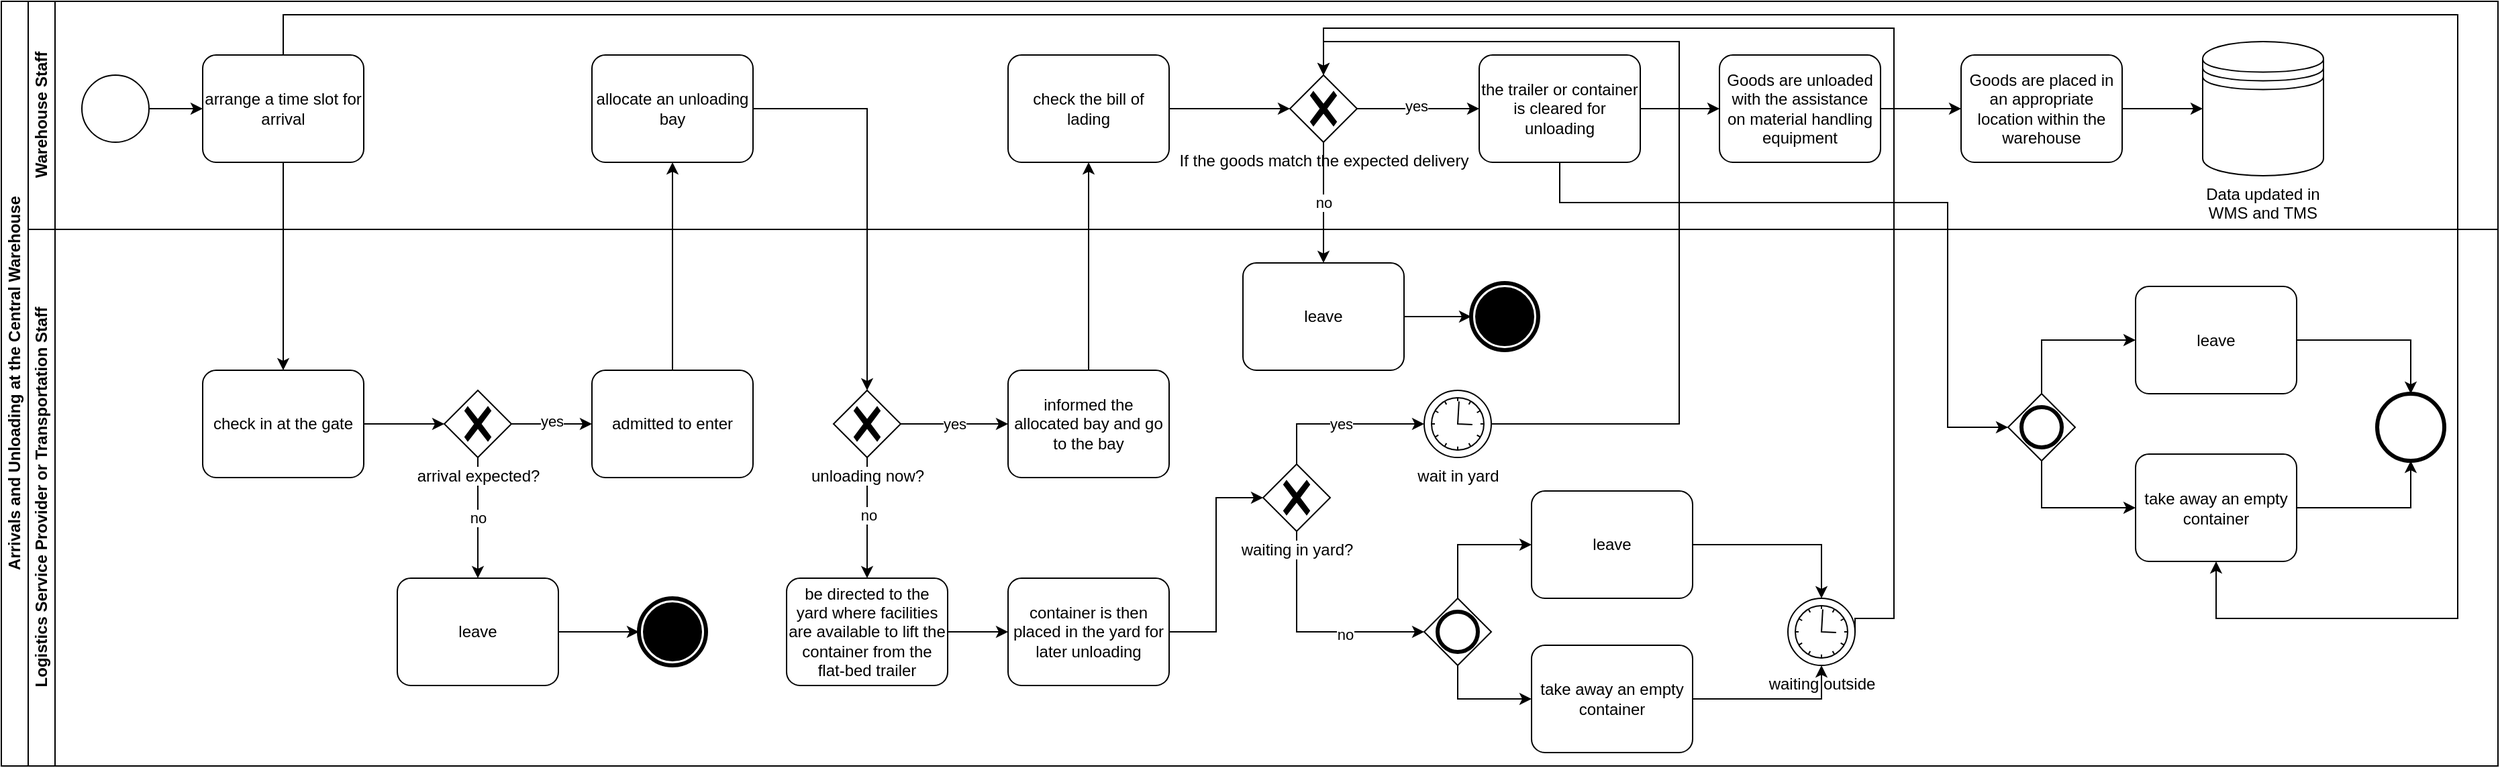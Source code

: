 <mxfile version="20.7.4" type="github">
  <diagram id="prtHgNgQTEPvFCAcTncT" name="Page-1">
    <mxGraphModel dx="1397" dy="910" grid="1" gridSize="10" guides="1" tooltips="1" connect="1" arrows="1" fold="1" page="1" pageScale="1" pageWidth="827" pageHeight="1169" math="0" shadow="0">
      <root>
        <mxCell id="0" />
        <mxCell id="1" parent="0" />
        <mxCell id="dNxyNK7c78bLwvsdeMH5-19" value="Arrivals and Unloading at the Central Warehouse" style="swimlane;html=1;childLayout=stackLayout;resizeParent=1;resizeParentMax=0;horizontal=0;startSize=20;horizontalStack=0;" parent="1" vertex="1">
          <mxGeometry x="20" y="10" width="1860" height="570" as="geometry" />
        </mxCell>
        <mxCell id="dNxyNK7c78bLwvsdeMH5-20" value="Warehouse Staff" style="swimlane;html=1;startSize=20;horizontal=0;" parent="dNxyNK7c78bLwvsdeMH5-19" vertex="1">
          <mxGeometry x="20" width="1840" height="170" as="geometry" />
        </mxCell>
        <mxCell id="jybm4fPGBQml7Ri3tgQ--3" style="edgeStyle=orthogonalEdgeStyle;rounded=0;orthogonalLoop=1;jettySize=auto;html=1;" edge="1" parent="dNxyNK7c78bLwvsdeMH5-20" source="jybm4fPGBQml7Ri3tgQ--1" target="jybm4fPGBQml7Ri3tgQ--2">
          <mxGeometry relative="1" as="geometry" />
        </mxCell>
        <mxCell id="jybm4fPGBQml7Ri3tgQ--1" value="" style="points=[[0.145,0.145,0],[0.5,0,0],[0.855,0.145,0],[1,0.5,0],[0.855,0.855,0],[0.5,1,0],[0.145,0.855,0],[0,0.5,0]];shape=mxgraph.bpmn.event;html=1;verticalLabelPosition=bottom;labelBackgroundColor=#ffffff;verticalAlign=top;align=center;perimeter=ellipsePerimeter;outlineConnect=0;aspect=fixed;outline=standard;symbol=general;" vertex="1" parent="dNxyNK7c78bLwvsdeMH5-20">
          <mxGeometry x="40" y="55" width="50" height="50" as="geometry" />
        </mxCell>
        <mxCell id="jybm4fPGBQml7Ri3tgQ--2" value="arrange a time slot for arrival" style="points=[[0.25,0,0],[0.5,0,0],[0.75,0,0],[1,0.25,0],[1,0.5,0],[1,0.75,0],[0.75,1,0],[0.5,1,0],[0.25,1,0],[0,0.75,0],[0,0.5,0],[0,0.25,0]];shape=mxgraph.bpmn.task;whiteSpace=wrap;rectStyle=rounded;size=10;html=1;taskMarker=abstract;" vertex="1" parent="dNxyNK7c78bLwvsdeMH5-20">
          <mxGeometry x="130" y="40" width="120" height="80" as="geometry" />
        </mxCell>
        <mxCell id="jybm4fPGBQml7Ri3tgQ--14" value="allocate an unloading bay" style="points=[[0.25,0,0],[0.5,0,0],[0.75,0,0],[1,0.25,0],[1,0.5,0],[1,0.75,0],[0.75,1,0],[0.5,1,0],[0.25,1,0],[0,0.75,0],[0,0.5,0],[0,0.25,0]];shape=mxgraph.bpmn.task;whiteSpace=wrap;rectStyle=rounded;size=10;html=1;taskMarker=abstract;" vertex="1" parent="dNxyNK7c78bLwvsdeMH5-20">
          <mxGeometry x="420" y="40" width="120" height="80" as="geometry" />
        </mxCell>
        <mxCell id="jybm4fPGBQml7Ri3tgQ--28" value="check the bill of lading" style="points=[[0.25,0,0],[0.5,0,0],[0.75,0,0],[1,0.25,0],[1,0.5,0],[1,0.75,0],[0.75,1,0],[0.5,1,0],[0.25,1,0],[0,0.75,0],[0,0.5,0],[0,0.25,0]];shape=mxgraph.bpmn.task;whiteSpace=wrap;rectStyle=rounded;size=10;html=1;taskMarker=abstract;" vertex="1" parent="dNxyNK7c78bLwvsdeMH5-20">
          <mxGeometry x="730" y="40" width="120" height="80" as="geometry" />
        </mxCell>
        <mxCell id="jybm4fPGBQml7Ri3tgQ--38" style="edgeStyle=orthogonalEdgeStyle;rounded=0;orthogonalLoop=1;jettySize=auto;html=1;" edge="1" parent="dNxyNK7c78bLwvsdeMH5-20" source="jybm4fPGBQml7Ri3tgQ--30" target="jybm4fPGBQml7Ri3tgQ--37">
          <mxGeometry relative="1" as="geometry" />
        </mxCell>
        <mxCell id="jybm4fPGBQml7Ri3tgQ--50" value="yes" style="edgeLabel;html=1;align=center;verticalAlign=middle;resizable=0;points=[];" vertex="1" connectable="0" parent="jybm4fPGBQml7Ri3tgQ--38">
          <mxGeometry x="-0.033" y="2" relative="1" as="geometry">
            <mxPoint as="offset" />
          </mxGeometry>
        </mxCell>
        <mxCell id="jybm4fPGBQml7Ri3tgQ--30" value="If the goods match the expected delivery" style="points=[[0.25,0.25,0],[0.5,0,0],[0.75,0.25,0],[1,0.5,0],[0.75,0.75,0],[0.5,1,0],[0.25,0.75,0],[0,0.5,0]];shape=mxgraph.bpmn.gateway2;html=1;verticalLabelPosition=bottom;labelBackgroundColor=#ffffff;verticalAlign=top;align=center;perimeter=rhombusPerimeter;outlineConnect=0;outline=none;symbol=none;gwType=exclusive;" vertex="1" parent="dNxyNK7c78bLwvsdeMH5-20">
          <mxGeometry x="940" y="55" width="50" height="50" as="geometry" />
        </mxCell>
        <mxCell id="jybm4fPGBQml7Ri3tgQ--31" style="edgeStyle=orthogonalEdgeStyle;rounded=0;orthogonalLoop=1;jettySize=auto;html=1;" edge="1" parent="dNxyNK7c78bLwvsdeMH5-20" source="jybm4fPGBQml7Ri3tgQ--28" target="jybm4fPGBQml7Ri3tgQ--30">
          <mxGeometry relative="1" as="geometry" />
        </mxCell>
        <mxCell id="jybm4fPGBQml7Ri3tgQ--40" style="edgeStyle=orthogonalEdgeStyle;rounded=0;orthogonalLoop=1;jettySize=auto;html=1;" edge="1" parent="dNxyNK7c78bLwvsdeMH5-20" source="jybm4fPGBQml7Ri3tgQ--37" target="jybm4fPGBQml7Ri3tgQ--39">
          <mxGeometry relative="1" as="geometry" />
        </mxCell>
        <mxCell id="jybm4fPGBQml7Ri3tgQ--37" value="the trailer or container is cleared for unloading" style="points=[[0.25,0,0],[0.5,0,0],[0.75,0,0],[1,0.25,0],[1,0.5,0],[1,0.75,0],[0.75,1,0],[0.5,1,0],[0.25,1,0],[0,0.75,0],[0,0.5,0],[0,0.25,0]];shape=mxgraph.bpmn.task;whiteSpace=wrap;rectStyle=rounded;size=10;html=1;taskMarker=abstract;" vertex="1" parent="dNxyNK7c78bLwvsdeMH5-20">
          <mxGeometry x="1081" y="40" width="120" height="80" as="geometry" />
        </mxCell>
        <mxCell id="jybm4fPGBQml7Ri3tgQ--39" value="Goods are unloaded with the assistance on material handling equipment" style="points=[[0.25,0,0],[0.5,0,0],[0.75,0,0],[1,0.25,0],[1,0.5,0],[1,0.75,0],[0.75,1,0],[0.5,1,0],[0.25,1,0],[0,0.75,0],[0,0.5,0],[0,0.25,0]];shape=mxgraph.bpmn.task;whiteSpace=wrap;rectStyle=rounded;size=10;html=1;taskMarker=abstract;" vertex="1" parent="dNxyNK7c78bLwvsdeMH5-20">
          <mxGeometry x="1260" y="40" width="120" height="80" as="geometry" />
        </mxCell>
        <mxCell id="jybm4fPGBQml7Ri3tgQ--86" style="edgeStyle=orthogonalEdgeStyle;rounded=0;orthogonalLoop=1;jettySize=auto;html=1;" edge="1" parent="dNxyNK7c78bLwvsdeMH5-20" source="jybm4fPGBQml7Ri3tgQ--41" target="jybm4fPGBQml7Ri3tgQ--85">
          <mxGeometry relative="1" as="geometry" />
        </mxCell>
        <mxCell id="jybm4fPGBQml7Ri3tgQ--41" value="Goods are&amp;nbsp;placed in an appropriate location within the warehouse" style="points=[[0.25,0,0],[0.5,0,0],[0.75,0,0],[1,0.25,0],[1,0.5,0],[1,0.75,0],[0.75,1,0],[0.5,1,0],[0.25,1,0],[0,0.75,0],[0,0.5,0],[0,0.25,0]];shape=mxgraph.bpmn.task;whiteSpace=wrap;rectStyle=rounded;size=10;html=1;taskMarker=abstract;" vertex="1" parent="dNxyNK7c78bLwvsdeMH5-20">
          <mxGeometry x="1440" y="40" width="120" height="80" as="geometry" />
        </mxCell>
        <mxCell id="jybm4fPGBQml7Ri3tgQ--42" style="edgeStyle=orthogonalEdgeStyle;rounded=0;orthogonalLoop=1;jettySize=auto;html=1;" edge="1" parent="dNxyNK7c78bLwvsdeMH5-20" source="jybm4fPGBQml7Ri3tgQ--39" target="jybm4fPGBQml7Ri3tgQ--41">
          <mxGeometry relative="1" as="geometry" />
        </mxCell>
        <mxCell id="jybm4fPGBQml7Ri3tgQ--85" value="Data updated in WMS and TMS" style="shape=datastore;whiteSpace=wrap;html=1;labelPosition=center;verticalLabelPosition=bottom;align=center;verticalAlign=top;" vertex="1" parent="dNxyNK7c78bLwvsdeMH5-20">
          <mxGeometry x="1620" y="30" width="90" height="100" as="geometry" />
        </mxCell>
        <mxCell id="jybm4fPGBQml7Ri3tgQ--7" style="edgeStyle=orthogonalEdgeStyle;rounded=0;orthogonalLoop=1;jettySize=auto;html=1;" edge="1" parent="dNxyNK7c78bLwvsdeMH5-19" source="jybm4fPGBQml7Ri3tgQ--2" target="jybm4fPGBQml7Ri3tgQ--6">
          <mxGeometry relative="1" as="geometry" />
        </mxCell>
        <mxCell id="jybm4fPGBQml7Ri3tgQ--15" style="edgeStyle=orthogonalEdgeStyle;rounded=0;orthogonalLoop=1;jettySize=auto;html=1;" edge="1" parent="dNxyNK7c78bLwvsdeMH5-19" source="jybm4fPGBQml7Ri3tgQ--11" target="jybm4fPGBQml7Ri3tgQ--14">
          <mxGeometry relative="1" as="geometry" />
        </mxCell>
        <mxCell id="jybm4fPGBQml7Ri3tgQ--17" style="edgeStyle=orthogonalEdgeStyle;rounded=0;orthogonalLoop=1;jettySize=auto;html=1;entryX=0.5;entryY=0;entryDx=0;entryDy=0;entryPerimeter=0;" edge="1" parent="dNxyNK7c78bLwvsdeMH5-19" source="jybm4fPGBQml7Ri3tgQ--14" target="jybm4fPGBQml7Ri3tgQ--21">
          <mxGeometry relative="1" as="geometry" />
        </mxCell>
        <mxCell id="jybm4fPGBQml7Ri3tgQ--29" style="edgeStyle=orthogonalEdgeStyle;rounded=0;orthogonalLoop=1;jettySize=auto;html=1;" edge="1" parent="dNxyNK7c78bLwvsdeMH5-19" source="jybm4fPGBQml7Ri3tgQ--16" target="jybm4fPGBQml7Ri3tgQ--28">
          <mxGeometry relative="1" as="geometry" />
        </mxCell>
        <mxCell id="jybm4fPGBQml7Ri3tgQ--52" value="no" style="edgeStyle=orthogonalEdgeStyle;rounded=0;orthogonalLoop=1;jettySize=auto;html=1;entryX=0.5;entryY=0;entryDx=0;entryDy=0;entryPerimeter=0;" edge="1" parent="dNxyNK7c78bLwvsdeMH5-19" source="jybm4fPGBQml7Ri3tgQ--30" target="jybm4fPGBQml7Ri3tgQ--51">
          <mxGeometry relative="1" as="geometry" />
        </mxCell>
        <mxCell id="jybm4fPGBQml7Ri3tgQ--73" style="edgeStyle=orthogonalEdgeStyle;rounded=0;orthogonalLoop=1;jettySize=auto;html=1;entryX=0.5;entryY=0;entryDx=0;entryDy=0;entryPerimeter=0;exitX=1;exitY=0.5;exitDx=0;exitDy=0;exitPerimeter=0;" edge="1" parent="dNxyNK7c78bLwvsdeMH5-19" source="jybm4fPGBQml7Ri3tgQ--62" target="jybm4fPGBQml7Ri3tgQ--30">
          <mxGeometry relative="1" as="geometry">
            <Array as="points">
              <mxPoint x="1250" y="315" />
              <mxPoint x="1250" y="30" />
              <mxPoint x="985" y="30" />
            </Array>
          </mxGeometry>
        </mxCell>
        <mxCell id="jybm4fPGBQml7Ri3tgQ--74" style="edgeStyle=orthogonalEdgeStyle;rounded=0;orthogonalLoop=1;jettySize=auto;html=1;entryX=0.5;entryY=0;entryDx=0;entryDy=0;entryPerimeter=0;exitX=1;exitY=0.5;exitDx=0;exitDy=0;exitPerimeter=0;" edge="1" parent="dNxyNK7c78bLwvsdeMH5-19" source="jybm4fPGBQml7Ri3tgQ--65" target="jybm4fPGBQml7Ri3tgQ--30">
          <mxGeometry relative="1" as="geometry">
            <mxPoint x="1160" y="10" as="targetPoint" />
            <Array as="points">
              <mxPoint x="1410" y="460" />
              <mxPoint x="1410" y="20" />
              <mxPoint x="985" y="20" />
            </Array>
          </mxGeometry>
        </mxCell>
        <mxCell id="jybm4fPGBQml7Ri3tgQ--76" style="edgeStyle=orthogonalEdgeStyle;rounded=0;orthogonalLoop=1;jettySize=auto;html=1;entryX=0;entryY=0.5;entryDx=0;entryDy=0;entryPerimeter=0;exitX=0.5;exitY=1;exitDx=0;exitDy=0;exitPerimeter=0;" edge="1" parent="dNxyNK7c78bLwvsdeMH5-19" source="jybm4fPGBQml7Ri3tgQ--37" target="jybm4fPGBQml7Ri3tgQ--75">
          <mxGeometry relative="1" as="geometry">
            <Array as="points">
              <mxPoint x="1161" y="150" />
              <mxPoint x="1450" y="150" />
              <mxPoint x="1450" y="318" />
            </Array>
          </mxGeometry>
        </mxCell>
        <mxCell id="jybm4fPGBQml7Ri3tgQ--84" style="edgeStyle=orthogonalEdgeStyle;rounded=0;orthogonalLoop=1;jettySize=auto;html=1;" edge="1" parent="dNxyNK7c78bLwvsdeMH5-19" source="jybm4fPGBQml7Ri3tgQ--2" target="jybm4fPGBQml7Ri3tgQ--78">
          <mxGeometry relative="1" as="geometry">
            <Array as="points">
              <mxPoint x="210" y="10" />
              <mxPoint x="1830" y="10" />
              <mxPoint x="1830" y="460" />
              <mxPoint x="1650" y="460" />
            </Array>
          </mxGeometry>
        </mxCell>
        <mxCell id="dNxyNK7c78bLwvsdeMH5-21" value="Logistics Service Provider or&amp;nbsp;Transportation Staff" style="swimlane;html=1;startSize=20;horizontal=0;" parent="dNxyNK7c78bLwvsdeMH5-19" vertex="1">
          <mxGeometry x="20" y="170" width="1840" height="400" as="geometry" />
        </mxCell>
        <mxCell id="jybm4fPGBQml7Ri3tgQ--10" style="edgeStyle=orthogonalEdgeStyle;rounded=0;orthogonalLoop=1;jettySize=auto;html=1;" edge="1" parent="dNxyNK7c78bLwvsdeMH5-21" source="jybm4fPGBQml7Ri3tgQ--6" target="jybm4fPGBQml7Ri3tgQ--9">
          <mxGeometry relative="1" as="geometry" />
        </mxCell>
        <mxCell id="jybm4fPGBQml7Ri3tgQ--6" value="check in at the gate" style="points=[[0.25,0,0],[0.5,0,0],[0.75,0,0],[1,0.25,0],[1,0.5,0],[1,0.75,0],[0.75,1,0],[0.5,1,0],[0.25,1,0],[0,0.75,0],[0,0.5,0],[0,0.25,0]];shape=mxgraph.bpmn.task;whiteSpace=wrap;rectStyle=rounded;size=10;html=1;taskMarker=abstract;" vertex="1" parent="dNxyNK7c78bLwvsdeMH5-21">
          <mxGeometry x="130" y="105" width="120" height="80" as="geometry" />
        </mxCell>
        <mxCell id="jybm4fPGBQml7Ri3tgQ--13" style="edgeStyle=orthogonalEdgeStyle;rounded=0;orthogonalLoop=1;jettySize=auto;html=1;" edge="1" parent="dNxyNK7c78bLwvsdeMH5-21" source="jybm4fPGBQml7Ri3tgQ--9" target="jybm4fPGBQml7Ri3tgQ--11">
          <mxGeometry relative="1" as="geometry" />
        </mxCell>
        <mxCell id="jybm4fPGBQml7Ri3tgQ--18" value="yes" style="edgeLabel;html=1;align=center;verticalAlign=middle;resizable=0;points=[];" vertex="1" connectable="0" parent="jybm4fPGBQml7Ri3tgQ--13">
          <mxGeometry y="3" relative="1" as="geometry">
            <mxPoint y="1" as="offset" />
          </mxGeometry>
        </mxCell>
        <mxCell id="jybm4fPGBQml7Ri3tgQ--20" value="no" style="edgeStyle=orthogonalEdgeStyle;rounded=0;orthogonalLoop=1;jettySize=auto;html=1;entryX=0.5;entryY=0;entryDx=0;entryDy=0;entryPerimeter=0;" edge="1" parent="dNxyNK7c78bLwvsdeMH5-21" source="jybm4fPGBQml7Ri3tgQ--9" target="jybm4fPGBQml7Ri3tgQ--34">
          <mxGeometry relative="1" as="geometry">
            <mxPoint x="350" y="240" as="targetPoint" />
          </mxGeometry>
        </mxCell>
        <mxCell id="jybm4fPGBQml7Ri3tgQ--9" value="arrival&amp;nbsp;expected?" style="points=[[0.25,0.25,0],[0.5,0,0],[0.75,0.25,0],[1,0.5,0],[0.75,0.75,0],[0.5,1,0],[0.25,0.75,0],[0,0.5,0]];shape=mxgraph.bpmn.gateway2;html=1;verticalLabelPosition=bottom;labelBackgroundColor=#ffffff;verticalAlign=top;align=center;perimeter=rhombusPerimeter;outlineConnect=0;outline=none;symbol=none;gwType=exclusive;" vertex="1" parent="dNxyNK7c78bLwvsdeMH5-21">
          <mxGeometry x="310" y="120" width="50" height="50" as="geometry" />
        </mxCell>
        <mxCell id="jybm4fPGBQml7Ri3tgQ--11" value="admitted to enter" style="points=[[0.25,0,0],[0.5,0,0],[0.75,0,0],[1,0.25,0],[1,0.5,0],[1,0.75,0],[0.75,1,0],[0.5,1,0],[0.25,1,0],[0,0.75,0],[0,0.5,0],[0,0.25,0]];shape=mxgraph.bpmn.task;whiteSpace=wrap;rectStyle=rounded;size=10;html=1;taskMarker=abstract;" vertex="1" parent="dNxyNK7c78bLwvsdeMH5-21">
          <mxGeometry x="420" y="105" width="120" height="80" as="geometry" />
        </mxCell>
        <mxCell id="jybm4fPGBQml7Ri3tgQ--24" style="edgeStyle=orthogonalEdgeStyle;rounded=0;orthogonalLoop=1;jettySize=auto;html=1;" edge="1" parent="dNxyNK7c78bLwvsdeMH5-21" source="jybm4fPGBQml7Ri3tgQ--21" target="jybm4fPGBQml7Ri3tgQ--23">
          <mxGeometry relative="1" as="geometry" />
        </mxCell>
        <mxCell id="jybm4fPGBQml7Ri3tgQ--25" value="no" style="edgeLabel;html=1;align=center;verticalAlign=middle;resizable=0;points=[];" vertex="1" connectable="0" parent="jybm4fPGBQml7Ri3tgQ--24">
          <mxGeometry x="-0.078" y="1" relative="1" as="geometry">
            <mxPoint y="1" as="offset" />
          </mxGeometry>
        </mxCell>
        <mxCell id="jybm4fPGBQml7Ri3tgQ--21" value="unloading now?" style="points=[[0.25,0.25,0],[0.5,0,0],[0.75,0.25,0],[1,0.5,0],[0.75,0.75,0],[0.5,1,0],[0.25,0.75,0],[0,0.5,0]];shape=mxgraph.bpmn.gateway2;html=1;verticalLabelPosition=bottom;labelBackgroundColor=#ffffff;verticalAlign=top;align=center;perimeter=rhombusPerimeter;outlineConnect=0;outline=none;symbol=none;gwType=exclusive;" vertex="1" parent="dNxyNK7c78bLwvsdeMH5-21">
          <mxGeometry x="600" y="120" width="50" height="50" as="geometry" />
        </mxCell>
        <mxCell id="jybm4fPGBQml7Ri3tgQ--27" style="edgeStyle=orthogonalEdgeStyle;rounded=0;orthogonalLoop=1;jettySize=auto;html=1;" edge="1" parent="dNxyNK7c78bLwvsdeMH5-21" source="jybm4fPGBQml7Ri3tgQ--23" target="jybm4fPGBQml7Ri3tgQ--26">
          <mxGeometry relative="1" as="geometry" />
        </mxCell>
        <mxCell id="jybm4fPGBQml7Ri3tgQ--23" value="be&amp;nbsp;directed to the yard where facilities are available to lift the container from the flat-bed trailer" style="points=[[0.25,0,0],[0.5,0,0],[0.75,0,0],[1,0.25,0],[1,0.5,0],[1,0.75,0],[0.75,1,0],[0.5,1,0],[0.25,1,0],[0,0.75,0],[0,0.5,0],[0,0.25,0]];shape=mxgraph.bpmn.task;whiteSpace=wrap;rectStyle=rounded;size=10;html=1;taskMarker=abstract;" vertex="1" parent="dNxyNK7c78bLwvsdeMH5-21">
          <mxGeometry x="565" y="260" width="120" height="80" as="geometry" />
        </mxCell>
        <mxCell id="jybm4fPGBQml7Ri3tgQ--47" style="edgeStyle=orthogonalEdgeStyle;rounded=0;orthogonalLoop=1;jettySize=auto;html=1;entryX=0;entryY=0.5;entryDx=0;entryDy=0;entryPerimeter=0;" edge="1" parent="dNxyNK7c78bLwvsdeMH5-21" source="jybm4fPGBQml7Ri3tgQ--26" target="jybm4fPGBQml7Ri3tgQ--46">
          <mxGeometry relative="1" as="geometry" />
        </mxCell>
        <mxCell id="jybm4fPGBQml7Ri3tgQ--26" value="container is then placed in the yard for later unloading" style="points=[[0.25,0,0],[0.5,0,0],[0.75,0,0],[1,0.25,0],[1,0.5,0],[1,0.75,0],[0.75,1,0],[0.5,1,0],[0.25,1,0],[0,0.75,0],[0,0.5,0],[0,0.25,0]];shape=mxgraph.bpmn.task;whiteSpace=wrap;rectStyle=rounded;size=10;html=1;taskMarker=abstract;" vertex="1" parent="dNxyNK7c78bLwvsdeMH5-21">
          <mxGeometry x="730" y="260" width="120" height="80" as="geometry" />
        </mxCell>
        <mxCell id="jybm4fPGBQml7Ri3tgQ--16" value="informed the allocated bay and go to the bay" style="points=[[0.25,0,0],[0.5,0,0],[0.75,0,0],[1,0.25,0],[1,0.5,0],[1,0.75,0],[0.75,1,0],[0.5,1,0],[0.25,1,0],[0,0.75,0],[0,0.5,0],[0,0.25,0]];shape=mxgraph.bpmn.task;whiteSpace=wrap;rectStyle=rounded;size=10;html=1;taskMarker=abstract;" vertex="1" parent="dNxyNK7c78bLwvsdeMH5-21">
          <mxGeometry x="730" y="105" width="120" height="80" as="geometry" />
        </mxCell>
        <mxCell id="jybm4fPGBQml7Ri3tgQ--22" value="yes" style="edgeStyle=orthogonalEdgeStyle;rounded=0;orthogonalLoop=1;jettySize=auto;html=1;" edge="1" parent="dNxyNK7c78bLwvsdeMH5-21" source="jybm4fPGBQml7Ri3tgQ--21" target="jybm4fPGBQml7Ri3tgQ--16">
          <mxGeometry relative="1" as="geometry" />
        </mxCell>
        <mxCell id="jybm4fPGBQml7Ri3tgQ--36" style="edgeStyle=orthogonalEdgeStyle;rounded=0;orthogonalLoop=1;jettySize=auto;html=1;entryX=0;entryY=0.5;entryDx=0;entryDy=0;entryPerimeter=0;" edge="1" parent="dNxyNK7c78bLwvsdeMH5-21" source="jybm4fPGBQml7Ri3tgQ--34" target="jybm4fPGBQml7Ri3tgQ--35">
          <mxGeometry relative="1" as="geometry" />
        </mxCell>
        <mxCell id="jybm4fPGBQml7Ri3tgQ--34" value="leave" style="points=[[0.25,0,0],[0.5,0,0],[0.75,0,0],[1,0.25,0],[1,0.5,0],[1,0.75,0],[0.75,1,0],[0.5,1,0],[0.25,1,0],[0,0.75,0],[0,0.5,0],[0,0.25,0]];shape=mxgraph.bpmn.task;whiteSpace=wrap;rectStyle=rounded;size=10;html=1;taskMarker=abstract;" vertex="1" parent="dNxyNK7c78bLwvsdeMH5-21">
          <mxGeometry x="275" y="260" width="120" height="80" as="geometry" />
        </mxCell>
        <mxCell id="jybm4fPGBQml7Ri3tgQ--35" value="" style="points=[[0.145,0.145,0],[0.5,0,0],[0.855,0.145,0],[1,0.5,0],[0.855,0.855,0],[0.5,1,0],[0.145,0.855,0],[0,0.5,0]];shape=mxgraph.bpmn.event;html=1;verticalLabelPosition=bottom;labelBackgroundColor=#ffffff;verticalAlign=top;align=center;perimeter=ellipsePerimeter;outlineConnect=0;aspect=fixed;outline=end;symbol=terminate;" vertex="1" parent="dNxyNK7c78bLwvsdeMH5-21">
          <mxGeometry x="455" y="275" width="50" height="50" as="geometry" />
        </mxCell>
        <mxCell id="jybm4fPGBQml7Ri3tgQ--55" value="yes" style="edgeStyle=orthogonalEdgeStyle;rounded=0;orthogonalLoop=1;jettySize=auto;html=1;exitX=0.5;exitY=0;exitDx=0;exitDy=0;exitPerimeter=0;entryX=0;entryY=0.5;entryDx=0;entryDy=0;entryPerimeter=0;" edge="1" parent="dNxyNK7c78bLwvsdeMH5-21" source="jybm4fPGBQml7Ri3tgQ--46" target="jybm4fPGBQml7Ri3tgQ--62">
          <mxGeometry relative="1" as="geometry">
            <mxPoint x="1040" y="145" as="targetPoint" />
          </mxGeometry>
        </mxCell>
        <mxCell id="jybm4fPGBQml7Ri3tgQ--56" style="edgeStyle=orthogonalEdgeStyle;rounded=0;orthogonalLoop=1;jettySize=auto;html=1;entryX=0;entryY=0.5;entryDx=0;entryDy=0;entryPerimeter=0;exitX=0.5;exitY=1;exitDx=0;exitDy=0;exitPerimeter=0;" edge="1" parent="dNxyNK7c78bLwvsdeMH5-21" source="jybm4fPGBQml7Ri3tgQ--46" target="jybm4fPGBQml7Ri3tgQ--67">
          <mxGeometry relative="1" as="geometry">
            <mxPoint x="1005" y="300" as="targetPoint" />
          </mxGeometry>
        </mxCell>
        <mxCell id="jybm4fPGBQml7Ri3tgQ--59" value="no" style="edgeLabel;html=1;align=center;verticalAlign=middle;resizable=0;points=[];" vertex="1" connectable="0" parent="jybm4fPGBQml7Ri3tgQ--56">
          <mxGeometry x="0.306" y="-2" relative="1" as="geometry">
            <mxPoint as="offset" />
          </mxGeometry>
        </mxCell>
        <mxCell id="jybm4fPGBQml7Ri3tgQ--46" value="waiting in yard?" style="points=[[0.25,0.25,0],[0.5,0,0],[0.75,0.25,0],[1,0.5,0],[0.75,0.75,0],[0.5,1,0],[0.25,0.75,0],[0,0.5,0]];shape=mxgraph.bpmn.gateway2;html=1;verticalLabelPosition=bottom;labelBackgroundColor=#ffffff;verticalAlign=top;align=center;perimeter=rhombusPerimeter;outlineConnect=0;outline=none;symbol=none;gwType=exclusive;" vertex="1" parent="dNxyNK7c78bLwvsdeMH5-21">
          <mxGeometry x="920" y="175" width="50" height="50" as="geometry" />
        </mxCell>
        <mxCell id="jybm4fPGBQml7Ri3tgQ--66" style="edgeStyle=orthogonalEdgeStyle;rounded=0;orthogonalLoop=1;jettySize=auto;html=1;exitX=1;exitY=0.5;exitDx=0;exitDy=0;exitPerimeter=0;" edge="1" parent="dNxyNK7c78bLwvsdeMH5-21" source="jybm4fPGBQml7Ri3tgQ--68" target="jybm4fPGBQml7Ri3tgQ--65">
          <mxGeometry relative="1" as="geometry">
            <mxPoint x="1260" y="285" as="sourcePoint" />
            <Array as="points">
              <mxPoint x="1336" y="235" />
            </Array>
          </mxGeometry>
        </mxCell>
        <mxCell id="jybm4fPGBQml7Ri3tgQ--54" style="edgeStyle=orthogonalEdgeStyle;rounded=0;orthogonalLoop=1;jettySize=auto;html=1;" edge="1" parent="dNxyNK7c78bLwvsdeMH5-21" source="jybm4fPGBQml7Ri3tgQ--51" target="jybm4fPGBQml7Ri3tgQ--53">
          <mxGeometry relative="1" as="geometry" />
        </mxCell>
        <mxCell id="jybm4fPGBQml7Ri3tgQ--51" value="leave" style="points=[[0.25,0,0],[0.5,0,0],[0.75,0,0],[1,0.25,0],[1,0.5,0],[1,0.75,0],[0.75,1,0],[0.5,1,0],[0.25,1,0],[0,0.75,0],[0,0.5,0],[0,0.25,0]];shape=mxgraph.bpmn.task;whiteSpace=wrap;rectStyle=rounded;size=10;html=1;taskMarker=abstract;" vertex="1" parent="dNxyNK7c78bLwvsdeMH5-21">
          <mxGeometry x="905" y="25" width="120" height="80" as="geometry" />
        </mxCell>
        <mxCell id="jybm4fPGBQml7Ri3tgQ--53" value="" style="points=[[0.145,0.145,0],[0.5,0,0],[0.855,0.145,0],[1,0.5,0],[0.855,0.855,0],[0.5,1,0],[0.145,0.855,0],[0,0.5,0]];shape=mxgraph.bpmn.event;html=1;verticalLabelPosition=bottom;labelBackgroundColor=#ffffff;verticalAlign=top;align=center;perimeter=ellipsePerimeter;outlineConnect=0;aspect=fixed;outline=end;symbol=terminate;" vertex="1" parent="dNxyNK7c78bLwvsdeMH5-21">
          <mxGeometry x="1075" y="40" width="50" height="50" as="geometry" />
        </mxCell>
        <mxCell id="jybm4fPGBQml7Ri3tgQ--62" value="wait in yard" style="points=[[0.145,0.145,0],[0.5,0,0],[0.855,0.145,0],[1,0.5,0],[0.855,0.855,0],[0.5,1,0],[0.145,0.855,0],[0,0.5,0]];shape=mxgraph.bpmn.event;html=1;verticalLabelPosition=bottom;labelBackgroundColor=#ffffff;verticalAlign=top;align=center;perimeter=ellipsePerimeter;outlineConnect=0;aspect=fixed;outline=standard;symbol=timer;" vertex="1" parent="dNxyNK7c78bLwvsdeMH5-21">
          <mxGeometry x="1040" y="120" width="50" height="50" as="geometry" />
        </mxCell>
        <mxCell id="jybm4fPGBQml7Ri3tgQ--65" value="waiting outside" style="points=[[0.145,0.145,0],[0.5,0,0],[0.855,0.145,0],[1,0.5,0],[0.855,0.855,0],[0.5,1,0],[0.145,0.855,0],[0,0.5,0]];shape=mxgraph.bpmn.event;html=1;verticalLabelPosition=bottom;labelBackgroundColor=#ffffff;verticalAlign=top;align=center;perimeter=ellipsePerimeter;outlineConnect=0;aspect=fixed;outline=standard;symbol=timer;" vertex="1" parent="dNxyNK7c78bLwvsdeMH5-21">
          <mxGeometry x="1311" y="275" width="50" height="50" as="geometry" />
        </mxCell>
        <mxCell id="jybm4fPGBQml7Ri3tgQ--70" style="edgeStyle=orthogonalEdgeStyle;rounded=0;orthogonalLoop=1;jettySize=auto;html=1;exitX=0.5;exitY=0;exitDx=0;exitDy=0;exitPerimeter=0;" edge="1" parent="dNxyNK7c78bLwvsdeMH5-21" source="jybm4fPGBQml7Ri3tgQ--67" target="jybm4fPGBQml7Ri3tgQ--68">
          <mxGeometry relative="1" as="geometry" />
        </mxCell>
        <mxCell id="jybm4fPGBQml7Ri3tgQ--71" style="edgeStyle=orthogonalEdgeStyle;rounded=0;orthogonalLoop=1;jettySize=auto;html=1;exitX=0.5;exitY=1;exitDx=0;exitDy=0;exitPerimeter=0;" edge="1" parent="dNxyNK7c78bLwvsdeMH5-21" source="jybm4fPGBQml7Ri3tgQ--67" target="jybm4fPGBQml7Ri3tgQ--69">
          <mxGeometry relative="1" as="geometry" />
        </mxCell>
        <mxCell id="jybm4fPGBQml7Ri3tgQ--67" value="" style="points=[[0.25,0.25,0],[0.5,0,0],[0.75,0.25,0],[1,0.5,0],[0.75,0.75,0],[0.5,1,0],[0.25,0.75,0],[0,0.5,0]];shape=mxgraph.bpmn.gateway2;html=1;verticalLabelPosition=bottom;labelBackgroundColor=#ffffff;verticalAlign=top;align=center;perimeter=rhombusPerimeter;outlineConnect=0;outline=end;symbol=general;" vertex="1" parent="dNxyNK7c78bLwvsdeMH5-21">
          <mxGeometry x="1040" y="275" width="50" height="50" as="geometry" />
        </mxCell>
        <mxCell id="jybm4fPGBQml7Ri3tgQ--68" value="leave" style="points=[[0.25,0,0],[0.5,0,0],[0.75,0,0],[1,0.25,0],[1,0.5,0],[1,0.75,0],[0.75,1,0],[0.5,1,0],[0.25,1,0],[0,0.75,0],[0,0.5,0],[0,0.25,0]];shape=mxgraph.bpmn.task;whiteSpace=wrap;rectStyle=rounded;size=10;html=1;taskMarker=abstract;" vertex="1" parent="dNxyNK7c78bLwvsdeMH5-21">
          <mxGeometry x="1120" y="195" width="120" height="80" as="geometry" />
        </mxCell>
        <mxCell id="jybm4fPGBQml7Ri3tgQ--72" style="edgeStyle=orthogonalEdgeStyle;rounded=0;orthogonalLoop=1;jettySize=auto;html=1;entryX=0.5;entryY=1;entryDx=0;entryDy=0;entryPerimeter=0;" edge="1" parent="dNxyNK7c78bLwvsdeMH5-21" source="jybm4fPGBQml7Ri3tgQ--69" target="jybm4fPGBQml7Ri3tgQ--65">
          <mxGeometry relative="1" as="geometry" />
        </mxCell>
        <mxCell id="jybm4fPGBQml7Ri3tgQ--69" value="take away an empty container" style="points=[[0.25,0,0],[0.5,0,0],[0.75,0,0],[1,0.25,0],[1,0.5,0],[1,0.75,0],[0.75,1,0],[0.5,1,0],[0.25,1,0],[0,0.75,0],[0,0.5,0],[0,0.25,0]];shape=mxgraph.bpmn.task;whiteSpace=wrap;rectStyle=rounded;size=10;html=1;taskMarker=abstract;" vertex="1" parent="dNxyNK7c78bLwvsdeMH5-21">
          <mxGeometry x="1120" y="310" width="120" height="80" as="geometry" />
        </mxCell>
        <mxCell id="jybm4fPGBQml7Ri3tgQ--79" style="edgeStyle=orthogonalEdgeStyle;rounded=0;orthogonalLoop=1;jettySize=auto;html=1;entryX=0;entryY=0.5;entryDx=0;entryDy=0;entryPerimeter=0;exitX=0.5;exitY=1;exitDx=0;exitDy=0;exitPerimeter=0;" edge="1" parent="dNxyNK7c78bLwvsdeMH5-21" source="jybm4fPGBQml7Ri3tgQ--75" target="jybm4fPGBQml7Ri3tgQ--78">
          <mxGeometry relative="1" as="geometry" />
        </mxCell>
        <mxCell id="jybm4fPGBQml7Ri3tgQ--80" style="edgeStyle=orthogonalEdgeStyle;rounded=0;orthogonalLoop=1;jettySize=auto;html=1;exitX=0.5;exitY=0;exitDx=0;exitDy=0;exitPerimeter=0;" edge="1" parent="dNxyNK7c78bLwvsdeMH5-21" source="jybm4fPGBQml7Ri3tgQ--75" target="jybm4fPGBQml7Ri3tgQ--77">
          <mxGeometry relative="1" as="geometry" />
        </mxCell>
        <mxCell id="jybm4fPGBQml7Ri3tgQ--75" value="" style="points=[[0.25,0.25,0],[0.5,0,0],[0.75,0.25,0],[1,0.5,0],[0.75,0.75,0],[0.5,1,0],[0.25,0.75,0],[0,0.5,0]];shape=mxgraph.bpmn.gateway2;html=1;verticalLabelPosition=bottom;labelBackgroundColor=#ffffff;verticalAlign=top;align=center;perimeter=rhombusPerimeter;outlineConnect=0;outline=end;symbol=general;" vertex="1" parent="dNxyNK7c78bLwvsdeMH5-21">
          <mxGeometry x="1475" y="122.5" width="50" height="50" as="geometry" />
        </mxCell>
        <mxCell id="jybm4fPGBQml7Ri3tgQ--77" value="leave" style="points=[[0.25,0,0],[0.5,0,0],[0.75,0,0],[1,0.25,0],[1,0.5,0],[1,0.75,0],[0.75,1,0],[0.5,1,0],[0.25,1,0],[0,0.75,0],[0,0.5,0],[0,0.25,0]];shape=mxgraph.bpmn.task;whiteSpace=wrap;rectStyle=rounded;size=10;html=1;taskMarker=abstract;" vertex="1" parent="dNxyNK7c78bLwvsdeMH5-21">
          <mxGeometry x="1570" y="42.5" width="120" height="80" as="geometry" />
        </mxCell>
        <mxCell id="jybm4fPGBQml7Ri3tgQ--78" value="take away an empty container" style="points=[[0.25,0,0],[0.5,0,0],[0.75,0,0],[1,0.25,0],[1,0.5,0],[1,0.75,0],[0.75,1,0],[0.5,1,0],[0.25,1,0],[0,0.75,0],[0,0.5,0],[0,0.25,0]];shape=mxgraph.bpmn.task;whiteSpace=wrap;rectStyle=rounded;size=10;html=1;taskMarker=abstract;" vertex="1" parent="dNxyNK7c78bLwvsdeMH5-21">
          <mxGeometry x="1570" y="167.5" width="120" height="80" as="geometry" />
        </mxCell>
        <mxCell id="jybm4fPGBQml7Ri3tgQ--81" value="" style="points=[[0.145,0.145,0],[0.5,0,0],[0.855,0.145,0],[1,0.5,0],[0.855,0.855,0],[0.5,1,0],[0.145,0.855,0],[0,0.5,0]];shape=mxgraph.bpmn.event;html=1;verticalLabelPosition=bottom;labelBackgroundColor=#ffffff;verticalAlign=top;align=center;perimeter=ellipsePerimeter;outlineConnect=0;aspect=fixed;outline=end;symbol=terminate2;" vertex="1" parent="dNxyNK7c78bLwvsdeMH5-21">
          <mxGeometry x="1750" y="122.5" width="50" height="50" as="geometry" />
        </mxCell>
        <mxCell id="jybm4fPGBQml7Ri3tgQ--82" style="edgeStyle=orthogonalEdgeStyle;rounded=0;orthogonalLoop=1;jettySize=auto;html=1;entryX=0.5;entryY=0;entryDx=0;entryDy=0;entryPerimeter=0;" edge="1" parent="dNxyNK7c78bLwvsdeMH5-21" source="jybm4fPGBQml7Ri3tgQ--77" target="jybm4fPGBQml7Ri3tgQ--81">
          <mxGeometry relative="1" as="geometry" />
        </mxCell>
        <mxCell id="jybm4fPGBQml7Ri3tgQ--83" style="edgeStyle=orthogonalEdgeStyle;rounded=0;orthogonalLoop=1;jettySize=auto;html=1;entryX=0.5;entryY=1;entryDx=0;entryDy=0;entryPerimeter=0;" edge="1" parent="dNxyNK7c78bLwvsdeMH5-21" source="jybm4fPGBQml7Ri3tgQ--78" target="jybm4fPGBQml7Ri3tgQ--81">
          <mxGeometry relative="1" as="geometry" />
        </mxCell>
      </root>
    </mxGraphModel>
  </diagram>
</mxfile>
